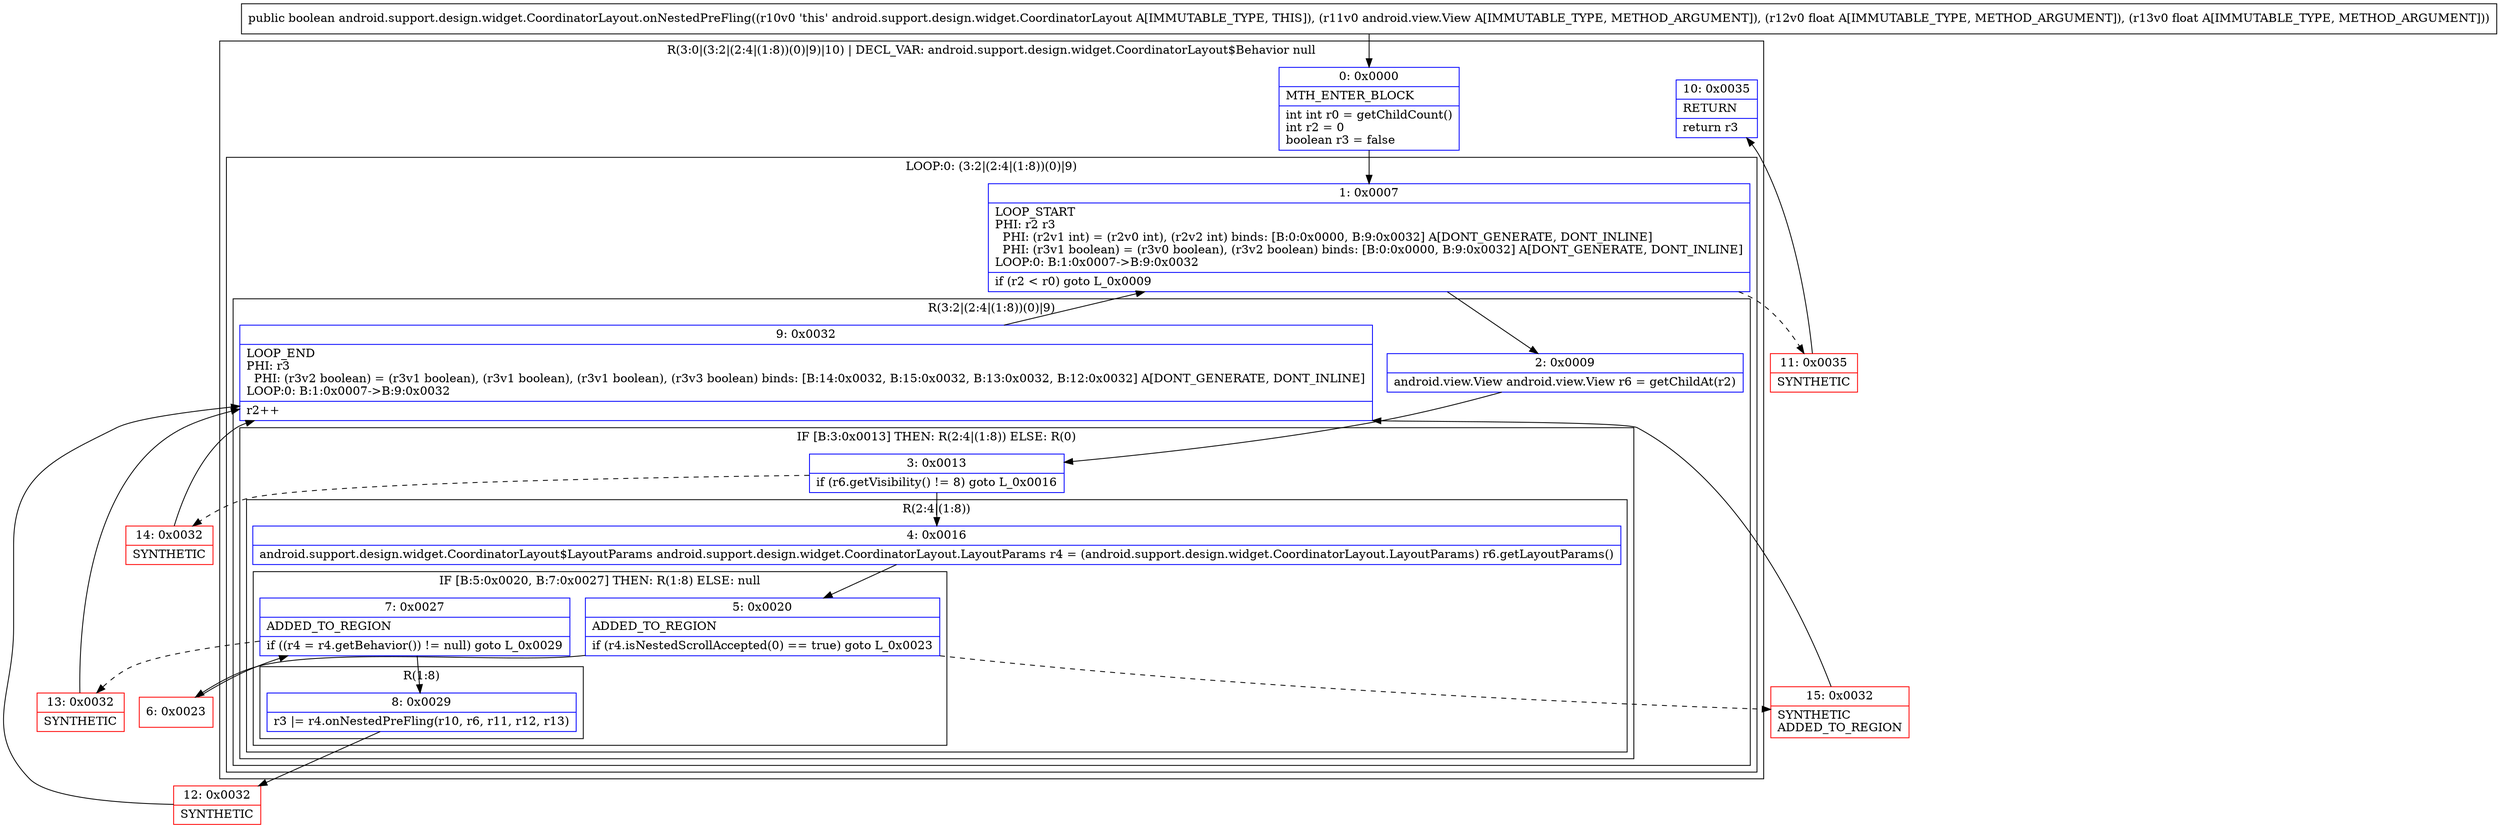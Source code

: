 digraph "CFG forandroid.support.design.widget.CoordinatorLayout.onNestedPreFling(Landroid\/view\/View;FF)Z" {
subgraph cluster_Region_1818740001 {
label = "R(3:0|(3:2|(2:4|(1:8))(0)|9)|10) | DECL_VAR: android.support.design.widget.CoordinatorLayout$Behavior null\l";
node [shape=record,color=blue];
Node_0 [shape=record,label="{0\:\ 0x0000|MTH_ENTER_BLOCK\l|int int r0 = getChildCount()\lint r2 = 0\lboolean r3 = false\l}"];
subgraph cluster_LoopRegion_470845605 {
label = "LOOP:0: (3:2|(2:4|(1:8))(0)|9)";
node [shape=record,color=blue];
Node_1 [shape=record,label="{1\:\ 0x0007|LOOP_START\lPHI: r2 r3 \l  PHI: (r2v1 int) = (r2v0 int), (r2v2 int) binds: [B:0:0x0000, B:9:0x0032] A[DONT_GENERATE, DONT_INLINE]\l  PHI: (r3v1 boolean) = (r3v0 boolean), (r3v2 boolean) binds: [B:0:0x0000, B:9:0x0032] A[DONT_GENERATE, DONT_INLINE]\lLOOP:0: B:1:0x0007\-\>B:9:0x0032\l|if (r2 \< r0) goto L_0x0009\l}"];
subgraph cluster_Region_2031151738 {
label = "R(3:2|(2:4|(1:8))(0)|9)";
node [shape=record,color=blue];
Node_2 [shape=record,label="{2\:\ 0x0009|android.view.View android.view.View r6 = getChildAt(r2)\l}"];
subgraph cluster_IfRegion_356382806 {
label = "IF [B:3:0x0013] THEN: R(2:4|(1:8)) ELSE: R(0)";
node [shape=record,color=blue];
Node_3 [shape=record,label="{3\:\ 0x0013|if (r6.getVisibility() != 8) goto L_0x0016\l}"];
subgraph cluster_Region_225447924 {
label = "R(2:4|(1:8))";
node [shape=record,color=blue];
Node_4 [shape=record,label="{4\:\ 0x0016|android.support.design.widget.CoordinatorLayout$LayoutParams android.support.design.widget.CoordinatorLayout.LayoutParams r4 = (android.support.design.widget.CoordinatorLayout.LayoutParams) r6.getLayoutParams()\l}"];
subgraph cluster_IfRegion_1942845210 {
label = "IF [B:5:0x0020, B:7:0x0027] THEN: R(1:8) ELSE: null";
node [shape=record,color=blue];
Node_5 [shape=record,label="{5\:\ 0x0020|ADDED_TO_REGION\l|if (r4.isNestedScrollAccepted(0) == true) goto L_0x0023\l}"];
Node_7 [shape=record,label="{7\:\ 0x0027|ADDED_TO_REGION\l|if ((r4 = r4.getBehavior()) != null) goto L_0x0029\l}"];
subgraph cluster_Region_1201759054 {
label = "R(1:8)";
node [shape=record,color=blue];
Node_8 [shape=record,label="{8\:\ 0x0029|r3 \|= r4.onNestedPreFling(r10, r6, r11, r12, r13)\l}"];
}
}
}
subgraph cluster_Region_1006047313 {
label = "R(0)";
node [shape=record,color=blue];
}
}
Node_9 [shape=record,label="{9\:\ 0x0032|LOOP_END\lPHI: r3 \l  PHI: (r3v2 boolean) = (r3v1 boolean), (r3v1 boolean), (r3v1 boolean), (r3v3 boolean) binds: [B:14:0x0032, B:15:0x0032, B:13:0x0032, B:12:0x0032] A[DONT_GENERATE, DONT_INLINE]\lLOOP:0: B:1:0x0007\-\>B:9:0x0032\l|r2++\l}"];
}
}
Node_10 [shape=record,label="{10\:\ 0x0035|RETURN\l|return r3\l}"];
}
Node_6 [shape=record,color=red,label="{6\:\ 0x0023}"];
Node_11 [shape=record,color=red,label="{11\:\ 0x0035|SYNTHETIC\l}"];
Node_12 [shape=record,color=red,label="{12\:\ 0x0032|SYNTHETIC\l}"];
Node_13 [shape=record,color=red,label="{13\:\ 0x0032|SYNTHETIC\l}"];
Node_14 [shape=record,color=red,label="{14\:\ 0x0032|SYNTHETIC\l}"];
Node_15 [shape=record,color=red,label="{15\:\ 0x0032|SYNTHETIC\lADDED_TO_REGION\l}"];
MethodNode[shape=record,label="{public boolean android.support.design.widget.CoordinatorLayout.onNestedPreFling((r10v0 'this' android.support.design.widget.CoordinatorLayout A[IMMUTABLE_TYPE, THIS]), (r11v0 android.view.View A[IMMUTABLE_TYPE, METHOD_ARGUMENT]), (r12v0 float A[IMMUTABLE_TYPE, METHOD_ARGUMENT]), (r13v0 float A[IMMUTABLE_TYPE, METHOD_ARGUMENT])) }"];
MethodNode -> Node_0;
Node_0 -> Node_1;
Node_1 -> Node_2;
Node_1 -> Node_11[style=dashed];
Node_2 -> Node_3;
Node_3 -> Node_4;
Node_3 -> Node_14[style=dashed];
Node_4 -> Node_5;
Node_5 -> Node_6;
Node_5 -> Node_15[style=dashed];
Node_7 -> Node_8;
Node_7 -> Node_13[style=dashed];
Node_8 -> Node_12;
Node_9 -> Node_1;
Node_6 -> Node_7;
Node_11 -> Node_10;
Node_12 -> Node_9;
Node_13 -> Node_9;
Node_14 -> Node_9;
Node_15 -> Node_9;
}

